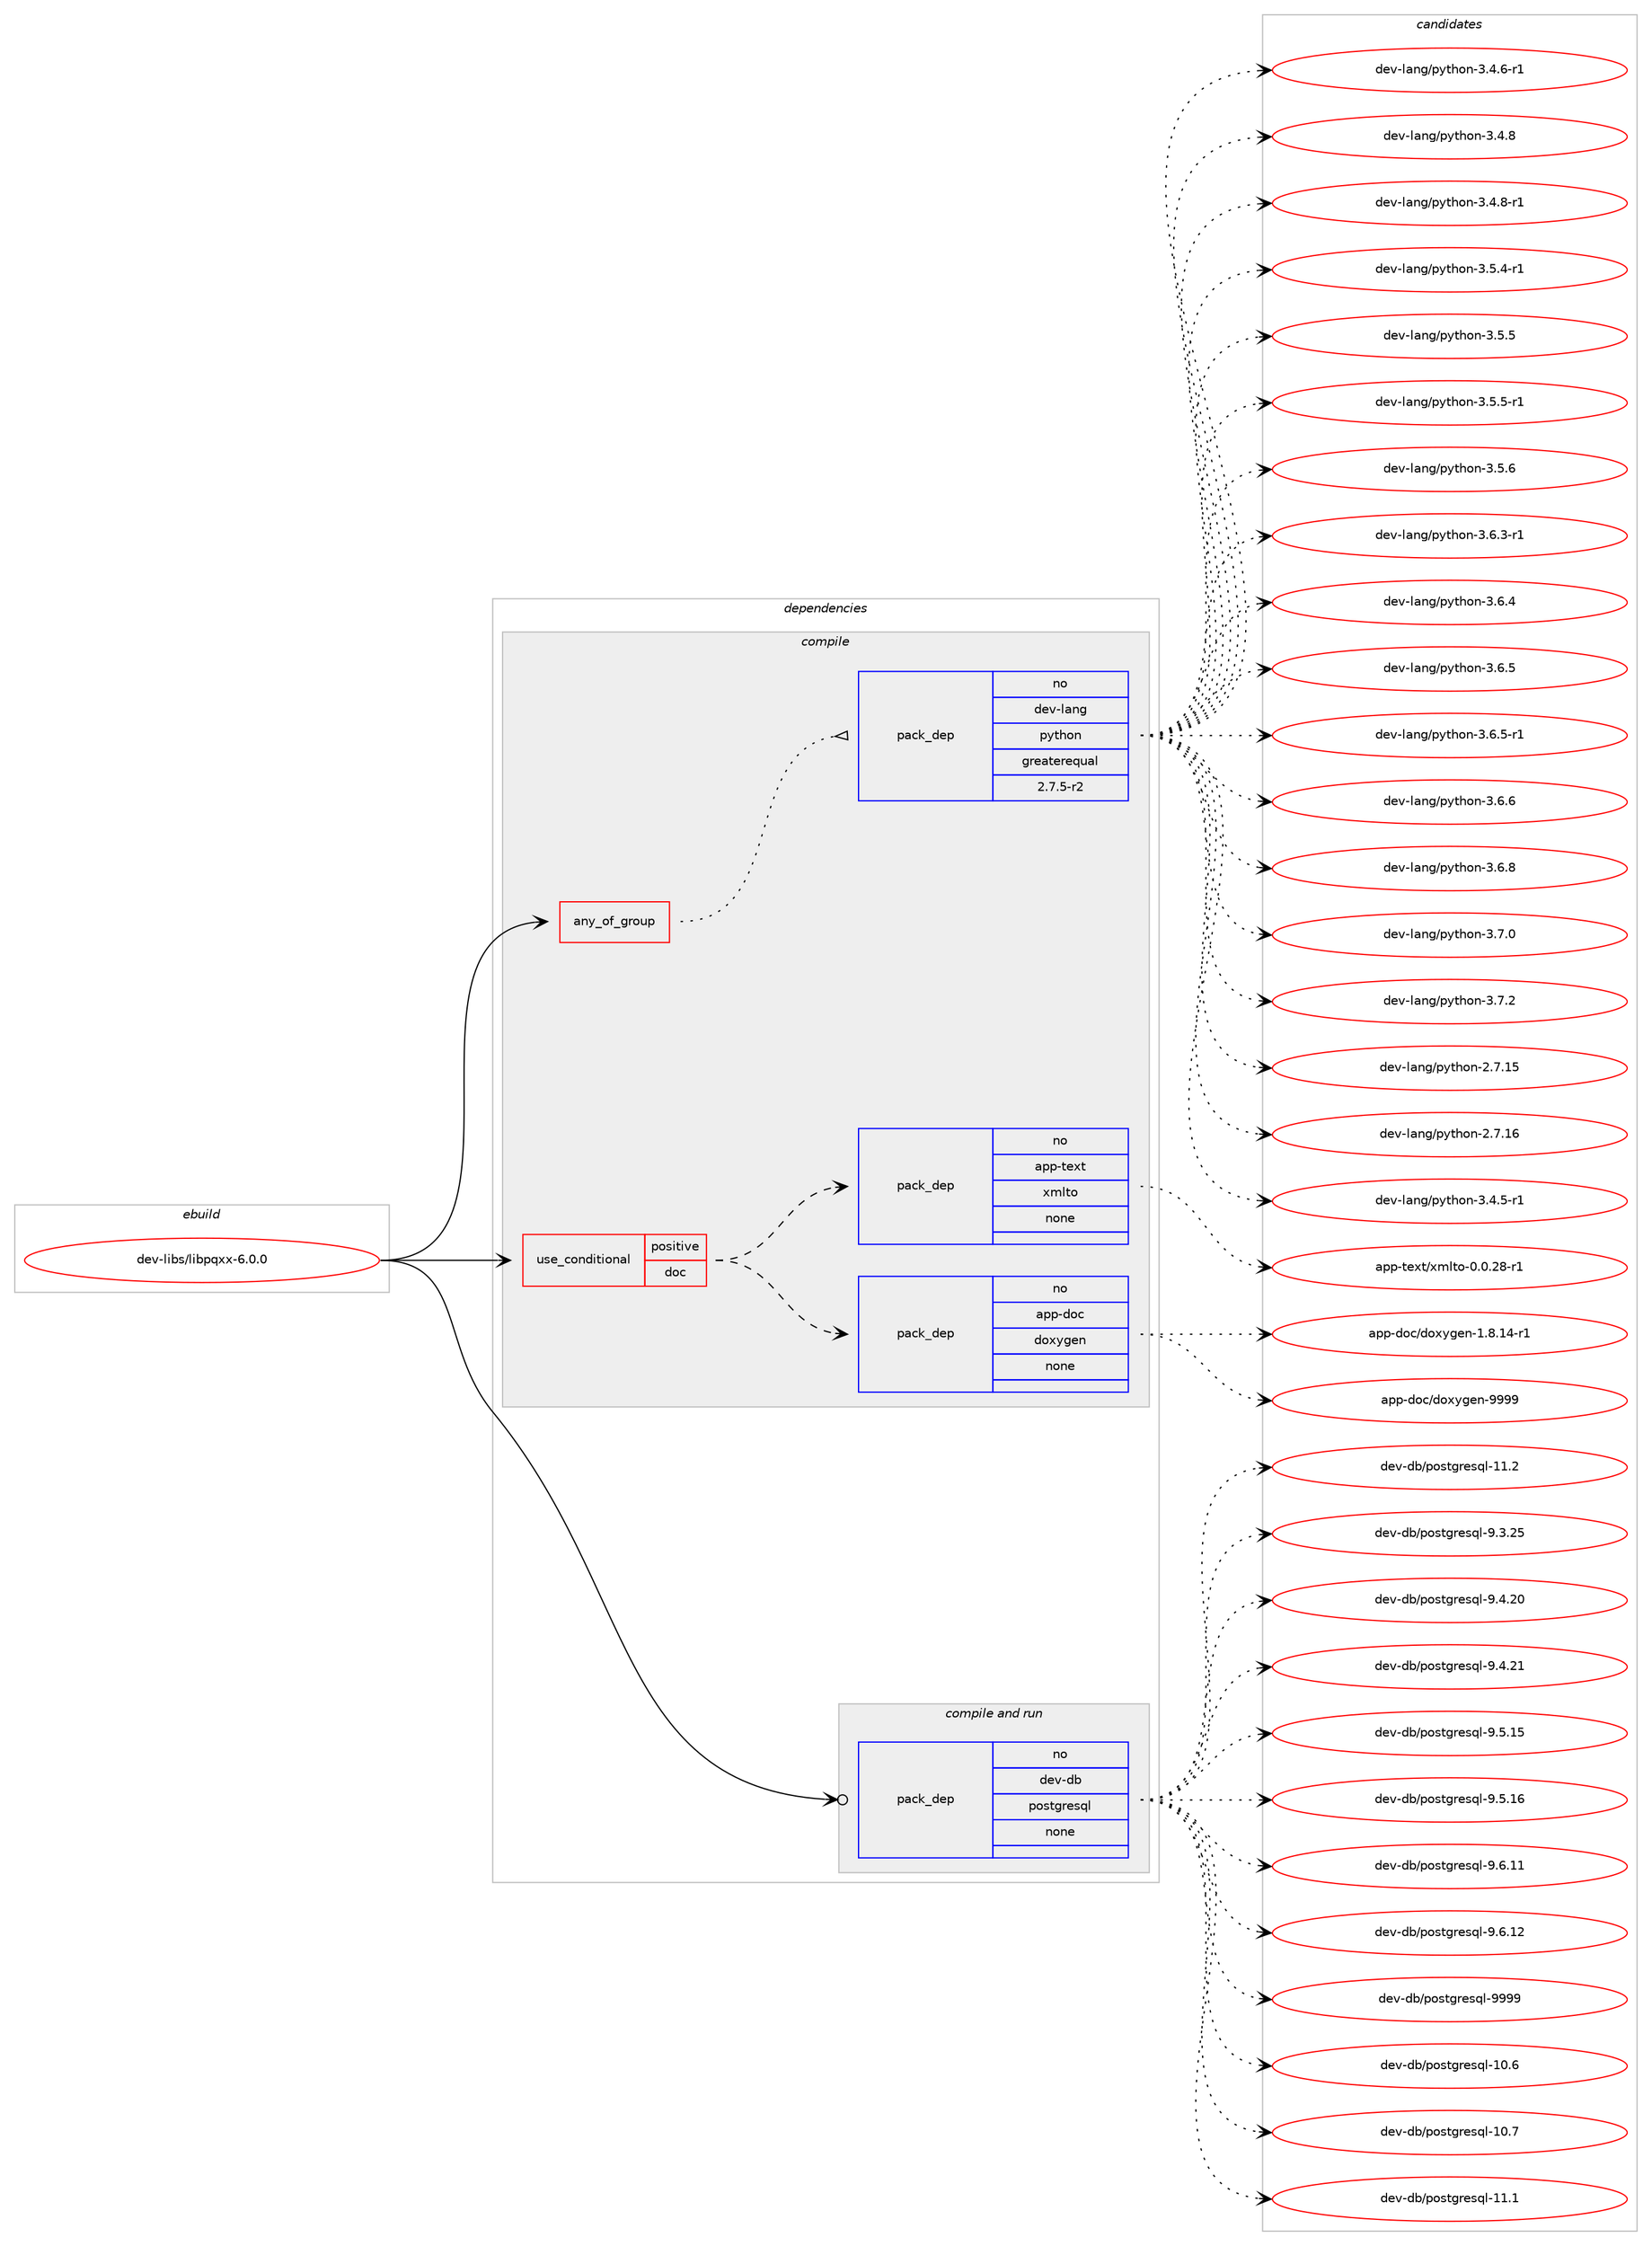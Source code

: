 digraph prolog {

# *************
# Graph options
# *************

newrank=true;
concentrate=true;
compound=true;
graph [rankdir=LR,fontname=Helvetica,fontsize=10,ranksep=1.5];#, ranksep=2.5, nodesep=0.2];
edge  [arrowhead=vee];
node  [fontname=Helvetica,fontsize=10];

# **********
# The ebuild
# **********

subgraph cluster_leftcol {
color=gray;
rank=same;
label=<<i>ebuild</i>>;
id [label="dev-libs/libpqxx-6.0.0", color=red, width=4, href="../dev-libs/libpqxx-6.0.0.svg"];
}

# ****************
# The dependencies
# ****************

subgraph cluster_midcol {
color=gray;
label=<<i>dependencies</i>>;
subgraph cluster_compile {
fillcolor="#eeeeee";
style=filled;
label=<<i>compile</i>>;
subgraph any22301 {
dependency1369237 [label=<<TABLE BORDER="0" CELLBORDER="1" CELLSPACING="0" CELLPADDING="4"><TR><TD CELLPADDING="10">any_of_group</TD></TR></TABLE>>, shape=none, color=red];subgraph pack980088 {
dependency1369238 [label=<<TABLE BORDER="0" CELLBORDER="1" CELLSPACING="0" CELLPADDING="4" WIDTH="220"><TR><TD ROWSPAN="6" CELLPADDING="30">pack_dep</TD></TR><TR><TD WIDTH="110">no</TD></TR><TR><TD>dev-lang</TD></TR><TR><TD>python</TD></TR><TR><TD>greaterequal</TD></TR><TR><TD>2.7.5-r2</TD></TR></TABLE>>, shape=none, color=blue];
}
dependency1369237:e -> dependency1369238:w [weight=20,style="dotted",arrowhead="oinv"];
}
id:e -> dependency1369237:w [weight=20,style="solid",arrowhead="vee"];
subgraph cond366286 {
dependency1369239 [label=<<TABLE BORDER="0" CELLBORDER="1" CELLSPACING="0" CELLPADDING="4"><TR><TD ROWSPAN="3" CELLPADDING="10">use_conditional</TD></TR><TR><TD>positive</TD></TR><TR><TD>doc</TD></TR></TABLE>>, shape=none, color=red];
subgraph pack980089 {
dependency1369240 [label=<<TABLE BORDER="0" CELLBORDER="1" CELLSPACING="0" CELLPADDING="4" WIDTH="220"><TR><TD ROWSPAN="6" CELLPADDING="30">pack_dep</TD></TR><TR><TD WIDTH="110">no</TD></TR><TR><TD>app-doc</TD></TR><TR><TD>doxygen</TD></TR><TR><TD>none</TD></TR><TR><TD></TD></TR></TABLE>>, shape=none, color=blue];
}
dependency1369239:e -> dependency1369240:w [weight=20,style="dashed",arrowhead="vee"];
subgraph pack980090 {
dependency1369241 [label=<<TABLE BORDER="0" CELLBORDER="1" CELLSPACING="0" CELLPADDING="4" WIDTH="220"><TR><TD ROWSPAN="6" CELLPADDING="30">pack_dep</TD></TR><TR><TD WIDTH="110">no</TD></TR><TR><TD>app-text</TD></TR><TR><TD>xmlto</TD></TR><TR><TD>none</TD></TR><TR><TD></TD></TR></TABLE>>, shape=none, color=blue];
}
dependency1369239:e -> dependency1369241:w [weight=20,style="dashed",arrowhead="vee"];
}
id:e -> dependency1369239:w [weight=20,style="solid",arrowhead="vee"];
}
subgraph cluster_compileandrun {
fillcolor="#eeeeee";
style=filled;
label=<<i>compile and run</i>>;
subgraph pack980091 {
dependency1369242 [label=<<TABLE BORDER="0" CELLBORDER="1" CELLSPACING="0" CELLPADDING="4" WIDTH="220"><TR><TD ROWSPAN="6" CELLPADDING="30">pack_dep</TD></TR><TR><TD WIDTH="110">no</TD></TR><TR><TD>dev-db</TD></TR><TR><TD>postgresql</TD></TR><TR><TD>none</TD></TR><TR><TD></TD></TR></TABLE>>, shape=none, color=blue];
}
id:e -> dependency1369242:w [weight=20,style="solid",arrowhead="odotvee"];
}
subgraph cluster_run {
fillcolor="#eeeeee";
style=filled;
label=<<i>run</i>>;
}
}

# **************
# The candidates
# **************

subgraph cluster_choices {
rank=same;
color=gray;
label=<<i>candidates</i>>;

subgraph choice980088 {
color=black;
nodesep=1;
choice10010111845108971101034711212111610411111045504655464953 [label="dev-lang/python-2.7.15", color=red, width=4,href="../dev-lang/python-2.7.15.svg"];
choice10010111845108971101034711212111610411111045504655464954 [label="dev-lang/python-2.7.16", color=red, width=4,href="../dev-lang/python-2.7.16.svg"];
choice1001011184510897110103471121211161041111104551465246534511449 [label="dev-lang/python-3.4.5-r1", color=red, width=4,href="../dev-lang/python-3.4.5-r1.svg"];
choice1001011184510897110103471121211161041111104551465246544511449 [label="dev-lang/python-3.4.6-r1", color=red, width=4,href="../dev-lang/python-3.4.6-r1.svg"];
choice100101118451089711010347112121116104111110455146524656 [label="dev-lang/python-3.4.8", color=red, width=4,href="../dev-lang/python-3.4.8.svg"];
choice1001011184510897110103471121211161041111104551465246564511449 [label="dev-lang/python-3.4.8-r1", color=red, width=4,href="../dev-lang/python-3.4.8-r1.svg"];
choice1001011184510897110103471121211161041111104551465346524511449 [label="dev-lang/python-3.5.4-r1", color=red, width=4,href="../dev-lang/python-3.5.4-r1.svg"];
choice100101118451089711010347112121116104111110455146534653 [label="dev-lang/python-3.5.5", color=red, width=4,href="../dev-lang/python-3.5.5.svg"];
choice1001011184510897110103471121211161041111104551465346534511449 [label="dev-lang/python-3.5.5-r1", color=red, width=4,href="../dev-lang/python-3.5.5-r1.svg"];
choice100101118451089711010347112121116104111110455146534654 [label="dev-lang/python-3.5.6", color=red, width=4,href="../dev-lang/python-3.5.6.svg"];
choice1001011184510897110103471121211161041111104551465446514511449 [label="dev-lang/python-3.6.3-r1", color=red, width=4,href="../dev-lang/python-3.6.3-r1.svg"];
choice100101118451089711010347112121116104111110455146544652 [label="dev-lang/python-3.6.4", color=red, width=4,href="../dev-lang/python-3.6.4.svg"];
choice100101118451089711010347112121116104111110455146544653 [label="dev-lang/python-3.6.5", color=red, width=4,href="../dev-lang/python-3.6.5.svg"];
choice1001011184510897110103471121211161041111104551465446534511449 [label="dev-lang/python-3.6.5-r1", color=red, width=4,href="../dev-lang/python-3.6.5-r1.svg"];
choice100101118451089711010347112121116104111110455146544654 [label="dev-lang/python-3.6.6", color=red, width=4,href="../dev-lang/python-3.6.6.svg"];
choice100101118451089711010347112121116104111110455146544656 [label="dev-lang/python-3.6.8", color=red, width=4,href="../dev-lang/python-3.6.8.svg"];
choice100101118451089711010347112121116104111110455146554648 [label="dev-lang/python-3.7.0", color=red, width=4,href="../dev-lang/python-3.7.0.svg"];
choice100101118451089711010347112121116104111110455146554650 [label="dev-lang/python-3.7.2", color=red, width=4,href="../dev-lang/python-3.7.2.svg"];
dependency1369238:e -> choice10010111845108971101034711212111610411111045504655464953:w [style=dotted,weight="100"];
dependency1369238:e -> choice10010111845108971101034711212111610411111045504655464954:w [style=dotted,weight="100"];
dependency1369238:e -> choice1001011184510897110103471121211161041111104551465246534511449:w [style=dotted,weight="100"];
dependency1369238:e -> choice1001011184510897110103471121211161041111104551465246544511449:w [style=dotted,weight="100"];
dependency1369238:e -> choice100101118451089711010347112121116104111110455146524656:w [style=dotted,weight="100"];
dependency1369238:e -> choice1001011184510897110103471121211161041111104551465246564511449:w [style=dotted,weight="100"];
dependency1369238:e -> choice1001011184510897110103471121211161041111104551465346524511449:w [style=dotted,weight="100"];
dependency1369238:e -> choice100101118451089711010347112121116104111110455146534653:w [style=dotted,weight="100"];
dependency1369238:e -> choice1001011184510897110103471121211161041111104551465346534511449:w [style=dotted,weight="100"];
dependency1369238:e -> choice100101118451089711010347112121116104111110455146534654:w [style=dotted,weight="100"];
dependency1369238:e -> choice1001011184510897110103471121211161041111104551465446514511449:w [style=dotted,weight="100"];
dependency1369238:e -> choice100101118451089711010347112121116104111110455146544652:w [style=dotted,weight="100"];
dependency1369238:e -> choice100101118451089711010347112121116104111110455146544653:w [style=dotted,weight="100"];
dependency1369238:e -> choice1001011184510897110103471121211161041111104551465446534511449:w [style=dotted,weight="100"];
dependency1369238:e -> choice100101118451089711010347112121116104111110455146544654:w [style=dotted,weight="100"];
dependency1369238:e -> choice100101118451089711010347112121116104111110455146544656:w [style=dotted,weight="100"];
dependency1369238:e -> choice100101118451089711010347112121116104111110455146554648:w [style=dotted,weight="100"];
dependency1369238:e -> choice100101118451089711010347112121116104111110455146554650:w [style=dotted,weight="100"];
}
subgraph choice980089 {
color=black;
nodesep=1;
choice97112112451001119947100111120121103101110454946564649524511449 [label="app-doc/doxygen-1.8.14-r1", color=red, width=4,href="../app-doc/doxygen-1.8.14-r1.svg"];
choice971121124510011199471001111201211031011104557575757 [label="app-doc/doxygen-9999", color=red, width=4,href="../app-doc/doxygen-9999.svg"];
dependency1369240:e -> choice97112112451001119947100111120121103101110454946564649524511449:w [style=dotted,weight="100"];
dependency1369240:e -> choice971121124510011199471001111201211031011104557575757:w [style=dotted,weight="100"];
}
subgraph choice980090 {
color=black;
nodesep=1;
choice971121124511610112011647120109108116111454846484650564511449 [label="app-text/xmlto-0.0.28-r1", color=red, width=4,href="../app-text/xmlto-0.0.28-r1.svg"];
dependency1369241:e -> choice971121124511610112011647120109108116111454846484650564511449:w [style=dotted,weight="100"];
}
subgraph choice980091 {
color=black;
nodesep=1;
choice1001011184510098471121111151161031141011151131084549484654 [label="dev-db/postgresql-10.6", color=red, width=4,href="../dev-db/postgresql-10.6.svg"];
choice1001011184510098471121111151161031141011151131084549484655 [label="dev-db/postgresql-10.7", color=red, width=4,href="../dev-db/postgresql-10.7.svg"];
choice1001011184510098471121111151161031141011151131084549494649 [label="dev-db/postgresql-11.1", color=red, width=4,href="../dev-db/postgresql-11.1.svg"];
choice1001011184510098471121111151161031141011151131084549494650 [label="dev-db/postgresql-11.2", color=red, width=4,href="../dev-db/postgresql-11.2.svg"];
choice10010111845100984711211111511610311410111511310845574651465053 [label="dev-db/postgresql-9.3.25", color=red, width=4,href="../dev-db/postgresql-9.3.25.svg"];
choice10010111845100984711211111511610311410111511310845574652465048 [label="dev-db/postgresql-9.4.20", color=red, width=4,href="../dev-db/postgresql-9.4.20.svg"];
choice10010111845100984711211111511610311410111511310845574652465049 [label="dev-db/postgresql-9.4.21", color=red, width=4,href="../dev-db/postgresql-9.4.21.svg"];
choice10010111845100984711211111511610311410111511310845574653464953 [label="dev-db/postgresql-9.5.15", color=red, width=4,href="../dev-db/postgresql-9.5.15.svg"];
choice10010111845100984711211111511610311410111511310845574653464954 [label="dev-db/postgresql-9.5.16", color=red, width=4,href="../dev-db/postgresql-9.5.16.svg"];
choice10010111845100984711211111511610311410111511310845574654464949 [label="dev-db/postgresql-9.6.11", color=red, width=4,href="../dev-db/postgresql-9.6.11.svg"];
choice10010111845100984711211111511610311410111511310845574654464950 [label="dev-db/postgresql-9.6.12", color=red, width=4,href="../dev-db/postgresql-9.6.12.svg"];
choice1001011184510098471121111151161031141011151131084557575757 [label="dev-db/postgresql-9999", color=red, width=4,href="../dev-db/postgresql-9999.svg"];
dependency1369242:e -> choice1001011184510098471121111151161031141011151131084549484654:w [style=dotted,weight="100"];
dependency1369242:e -> choice1001011184510098471121111151161031141011151131084549484655:w [style=dotted,weight="100"];
dependency1369242:e -> choice1001011184510098471121111151161031141011151131084549494649:w [style=dotted,weight="100"];
dependency1369242:e -> choice1001011184510098471121111151161031141011151131084549494650:w [style=dotted,weight="100"];
dependency1369242:e -> choice10010111845100984711211111511610311410111511310845574651465053:w [style=dotted,weight="100"];
dependency1369242:e -> choice10010111845100984711211111511610311410111511310845574652465048:w [style=dotted,weight="100"];
dependency1369242:e -> choice10010111845100984711211111511610311410111511310845574652465049:w [style=dotted,weight="100"];
dependency1369242:e -> choice10010111845100984711211111511610311410111511310845574653464953:w [style=dotted,weight="100"];
dependency1369242:e -> choice10010111845100984711211111511610311410111511310845574653464954:w [style=dotted,weight="100"];
dependency1369242:e -> choice10010111845100984711211111511610311410111511310845574654464949:w [style=dotted,weight="100"];
dependency1369242:e -> choice10010111845100984711211111511610311410111511310845574654464950:w [style=dotted,weight="100"];
dependency1369242:e -> choice1001011184510098471121111151161031141011151131084557575757:w [style=dotted,weight="100"];
}
}

}
